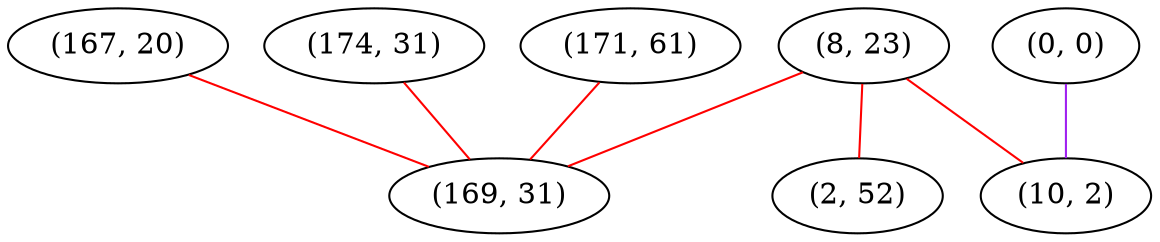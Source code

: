 graph "" {
"(167, 20)";
"(0, 0)";
"(174, 31)";
"(8, 23)";
"(2, 52)";
"(171, 61)";
"(169, 31)";
"(10, 2)";
"(167, 20)" -- "(169, 31)"  [color=red, key=0, weight=1];
"(0, 0)" -- "(10, 2)"  [color=purple, key=0, weight=4];
"(174, 31)" -- "(169, 31)"  [color=red, key=0, weight=1];
"(8, 23)" -- "(10, 2)"  [color=red, key=0, weight=1];
"(8, 23)" -- "(2, 52)"  [color=red, key=0, weight=1];
"(8, 23)" -- "(169, 31)"  [color=red, key=0, weight=1];
"(171, 61)" -- "(169, 31)"  [color=red, key=0, weight=1];
}
